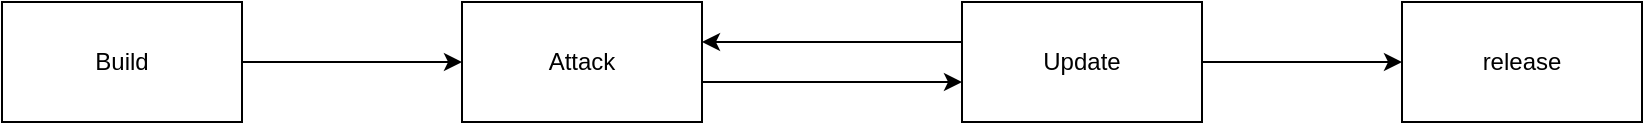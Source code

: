 <mxfile version="24.7.16" pages="2">
  <diagram name="Plans" id="ZsW6nYp7YR8wZTuFxrEn">
    <mxGraphModel dx="2253" dy="749" grid="1" gridSize="10" guides="1" tooltips="1" connect="1" arrows="1" fold="1" page="1" pageScale="1" pageWidth="827" pageHeight="1169" math="0" shadow="0">
      <root>
        <mxCell id="0" />
        <mxCell id="1" parent="0" />
        <mxCell id="I0RyfkH9Op4Sx-bc7BSG-10" style="edgeStyle=orthogonalEdgeStyle;rounded=0;orthogonalLoop=1;jettySize=auto;html=1;" edge="1" parent="1" source="I0RyfkH9Op4Sx-bc7BSG-8" target="I0RyfkH9Op4Sx-bc7BSG-9">
          <mxGeometry relative="1" as="geometry" />
        </mxCell>
        <mxCell id="I0RyfkH9Op4Sx-bc7BSG-8" value="Build" style="rounded=0;whiteSpace=wrap;html=1;" vertex="1" parent="1">
          <mxGeometry x="-140" y="270" width="120" height="60" as="geometry" />
        </mxCell>
        <mxCell id="I0RyfkH9Op4Sx-bc7BSG-17" style="edgeStyle=orthogonalEdgeStyle;rounded=0;orthogonalLoop=1;jettySize=auto;html=1;" edge="1" parent="1" source="I0RyfkH9Op4Sx-bc7BSG-9" target="I0RyfkH9Op4Sx-bc7BSG-16">
          <mxGeometry relative="1" as="geometry">
            <Array as="points">
              <mxPoint x="280" y="310" />
              <mxPoint x="280" y="310" />
            </Array>
          </mxGeometry>
        </mxCell>
        <mxCell id="I0RyfkH9Op4Sx-bc7BSG-9" value="Attack" style="rounded=0;whiteSpace=wrap;html=1;" vertex="1" parent="1">
          <mxGeometry x="90" y="270" width="120" height="60" as="geometry" />
        </mxCell>
        <mxCell id="I0RyfkH9Op4Sx-bc7BSG-18" style="edgeStyle=orthogonalEdgeStyle;rounded=0;orthogonalLoop=1;jettySize=auto;html=1;" edge="1" parent="1" source="I0RyfkH9Op4Sx-bc7BSG-16" target="I0RyfkH9Op4Sx-bc7BSG-9">
          <mxGeometry relative="1" as="geometry">
            <Array as="points">
              <mxPoint x="280" y="290" />
              <mxPoint x="280" y="290" />
            </Array>
          </mxGeometry>
        </mxCell>
        <mxCell id="I0RyfkH9Op4Sx-bc7BSG-20" value="" style="edgeStyle=orthogonalEdgeStyle;rounded=0;orthogonalLoop=1;jettySize=auto;html=1;" edge="1" parent="1" source="I0RyfkH9Op4Sx-bc7BSG-16" target="I0RyfkH9Op4Sx-bc7BSG-19">
          <mxGeometry relative="1" as="geometry" />
        </mxCell>
        <mxCell id="I0RyfkH9Op4Sx-bc7BSG-16" value="Update" style="rounded=0;whiteSpace=wrap;html=1;" vertex="1" parent="1">
          <mxGeometry x="340" y="270" width="120" height="60" as="geometry" />
        </mxCell>
        <mxCell id="I0RyfkH9Op4Sx-bc7BSG-19" value="release" style="whiteSpace=wrap;html=1;rounded=0;" vertex="1" parent="1">
          <mxGeometry x="560" y="270" width="120" height="60" as="geometry" />
        </mxCell>
      </root>
    </mxGraphModel>
  </diagram>
  <diagram id="s6CCE0tOGJr_-l5BxTSi" name="Trang-2">
    <mxGraphModel grid="1" page="1" gridSize="10" guides="1" tooltips="1" connect="1" arrows="1" fold="1" pageScale="1" pageWidth="827" pageHeight="1169" math="0" shadow="0">
      <root>
        <mxCell id="0" />
        <mxCell id="1" parent="0" />
      </root>
    </mxGraphModel>
  </diagram>
</mxfile>
